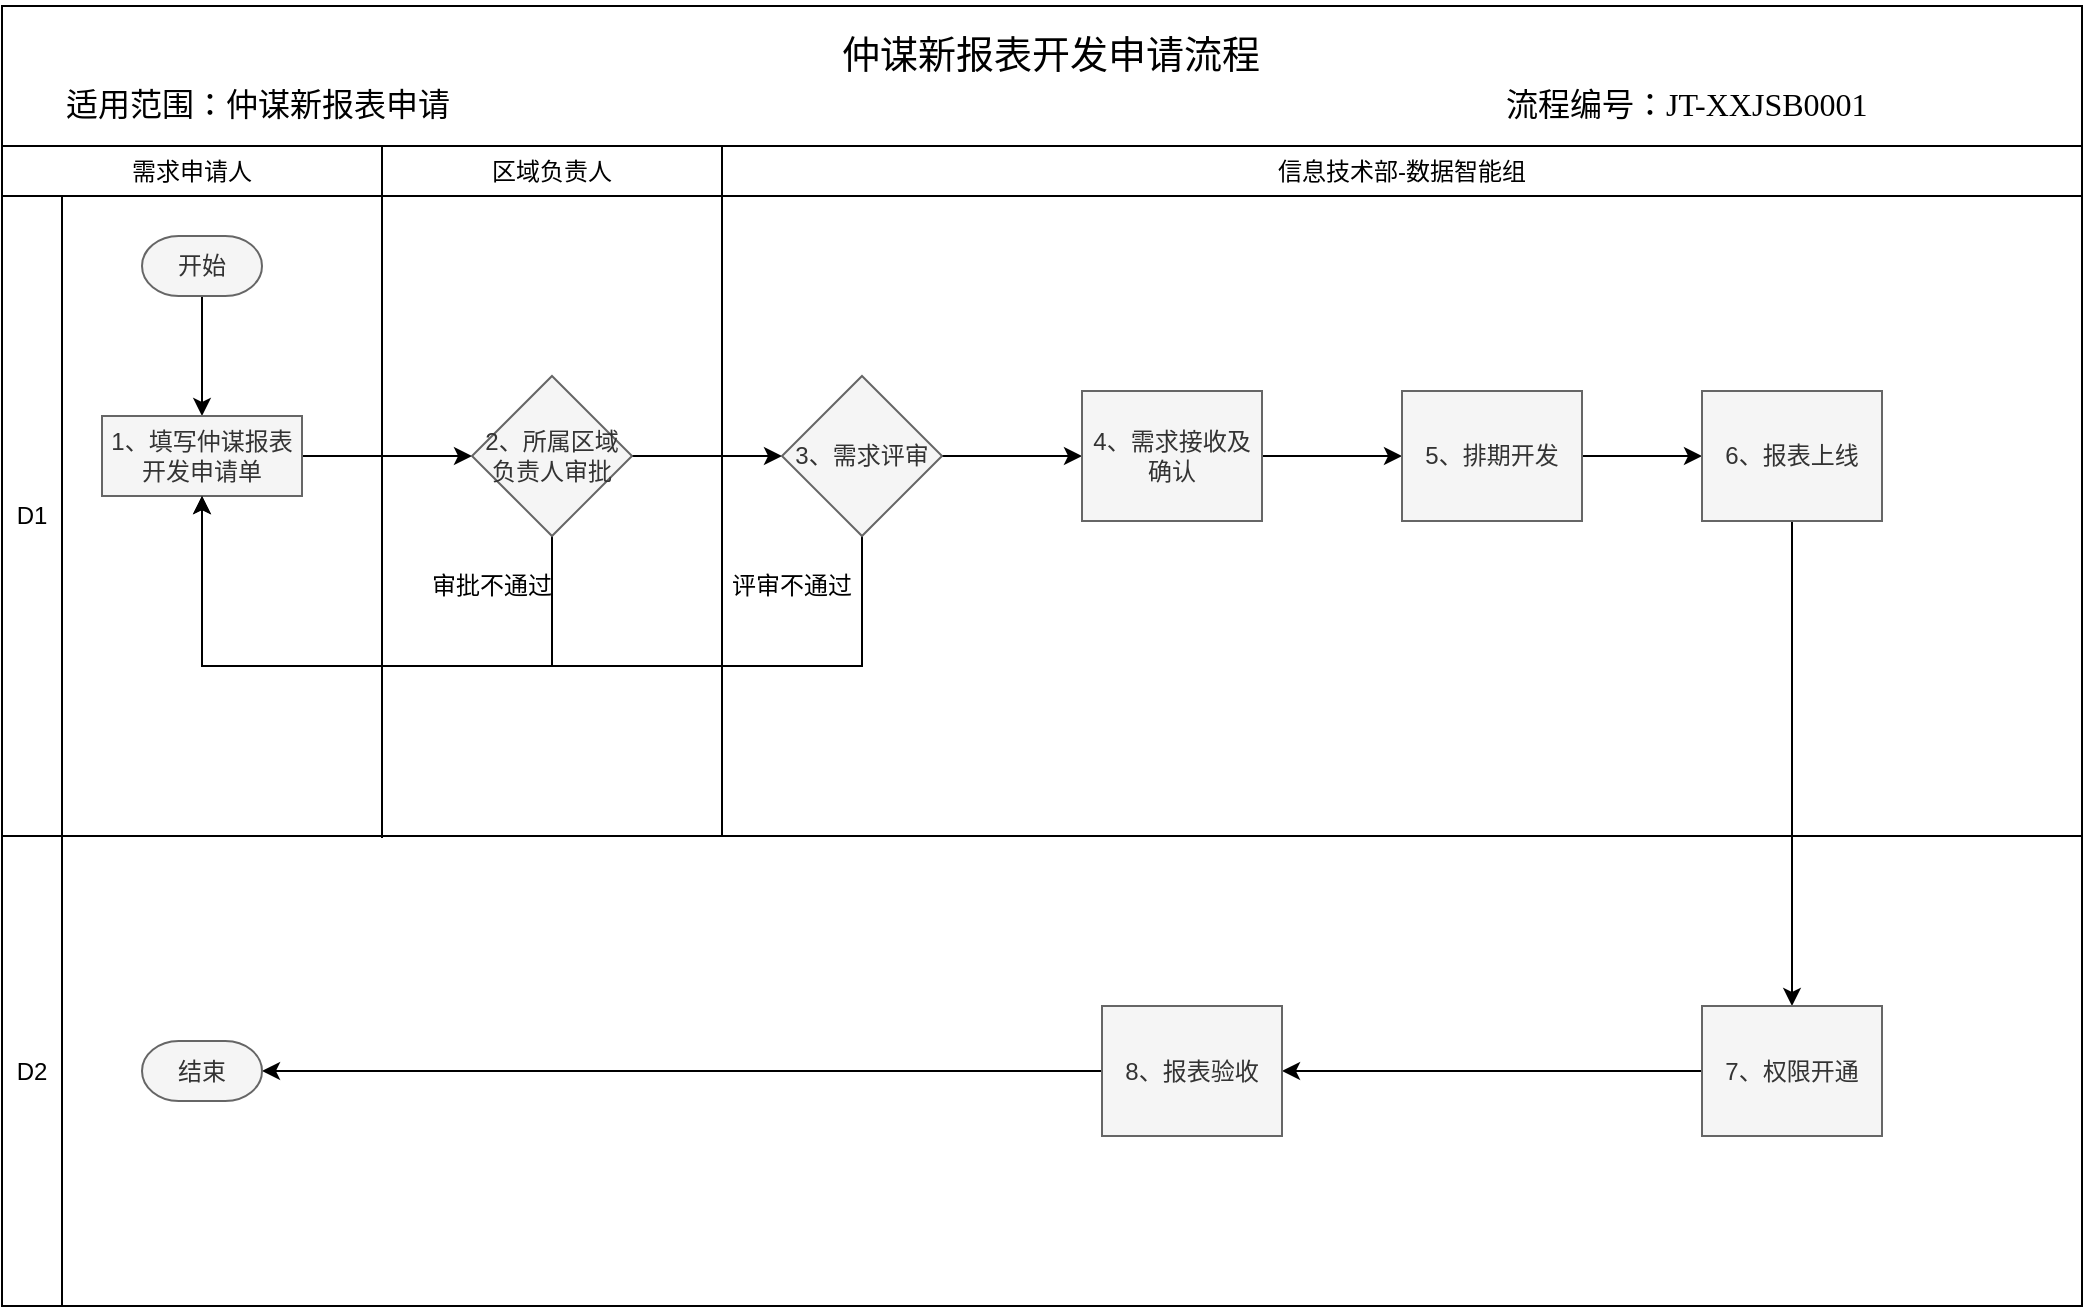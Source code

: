 <mxfile version="14.6.11" type="github" pages="3">
  <diagram id="u2uXBXgQpVOhXw65fqWF" name="新报表开发需求申请流程">
    <mxGraphModel dx="1426" dy="803" grid="1" gridSize="10" guides="1" tooltips="1" connect="1" arrows="1" fold="1" page="1" pageScale="1" pageWidth="1169" pageHeight="1654" math="0" shadow="0">
      <root>
        <mxCell id="0" />
        <mxCell id="1" parent="0" />
        <mxCell id="GYr_WQ7Ui339g3S2H9Wk-1" value="" style="rounded=0;whiteSpace=wrap;html=1;" vertex="1" parent="1">
          <mxGeometry x="110" y="135" width="1010" height="320" as="geometry" />
        </mxCell>
        <mxCell id="t-ILEGw8UZY0o8nZiPXd-1" value="" style="rounded=0;whiteSpace=wrap;html=1;" vertex="1" parent="1">
          <mxGeometry x="110" y="455" width="1010" height="235" as="geometry" />
        </mxCell>
        <mxCell id="t-ILEGw8UZY0o8nZiPXd-5" value="D1" style="rounded=0;whiteSpace=wrap;html=1;" vertex="1" parent="1">
          <mxGeometry x="80" y="135" width="30" height="320" as="geometry" />
        </mxCell>
        <mxCell id="t-ILEGw8UZY0o8nZiPXd-6" value="D2" style="rounded=0;whiteSpace=wrap;html=1;" vertex="1" parent="1">
          <mxGeometry x="80" y="455" width="30" height="235" as="geometry" />
        </mxCell>
        <mxCell id="t-ILEGw8UZY0o8nZiPXd-8" value="需求申请人" style="rounded=0;whiteSpace=wrap;html=1;" vertex="1" parent="1">
          <mxGeometry x="80" y="110" width="190" height="25" as="geometry" />
        </mxCell>
        <mxCell id="t-ILEGw8UZY0o8nZiPXd-11" value="信息技术部-数据智能组" style="rounded=0;whiteSpace=wrap;html=1;" vertex="1" parent="1">
          <mxGeometry x="440" y="110" width="680" height="25" as="geometry" />
        </mxCell>
        <mxCell id="t-ILEGw8UZY0o8nZiPXd-13" value="区域负责人" style="rounded=0;whiteSpace=wrap;html=1;" vertex="1" parent="1">
          <mxGeometry x="270" y="110" width="170" height="25" as="geometry" />
        </mxCell>
        <mxCell id="t-ILEGw8UZY0o8nZiPXd-18" style="edgeStyle=orthogonalEdgeStyle;rounded=0;orthogonalLoop=1;jettySize=auto;html=1;exitX=0.5;exitY=1;exitDx=0;exitDy=0;exitPerimeter=0;" edge="1" parent="1" source="t-ILEGw8UZY0o8nZiPXd-14" target="t-ILEGw8UZY0o8nZiPXd-16">
          <mxGeometry relative="1" as="geometry" />
        </mxCell>
        <mxCell id="t-ILEGw8UZY0o8nZiPXd-14" value="开始" style="strokeWidth=1;html=1;shape=mxgraph.flowchart.terminator;whiteSpace=wrap;fillColor=#f5f5f5;strokeColor=#666666;fontColor=#333333;" vertex="1" parent="1">
          <mxGeometry x="150" y="155" width="60" height="30" as="geometry" />
        </mxCell>
        <mxCell id="t-ILEGw8UZY0o8nZiPXd-22" style="edgeStyle=orthogonalEdgeStyle;rounded=0;orthogonalLoop=1;jettySize=auto;html=1;entryX=0;entryY=0.5;entryDx=0;entryDy=0;" edge="1" parent="1" source="t-ILEGw8UZY0o8nZiPXd-16" target="t-ILEGw8UZY0o8nZiPXd-19">
          <mxGeometry relative="1" as="geometry" />
        </mxCell>
        <mxCell id="t-ILEGw8UZY0o8nZiPXd-16" value="1、填写仲谋报表开发申请单" style="rounded=0;whiteSpace=wrap;html=1;strokeColor=#666666;strokeWidth=1;fillColor=#f5f5f5;fontColor=#333333;" vertex="1" parent="1">
          <mxGeometry x="130" y="245" width="100" height="40" as="geometry" />
        </mxCell>
        <mxCell id="t-ILEGw8UZY0o8nZiPXd-23" style="edgeStyle=orthogonalEdgeStyle;rounded=0;orthogonalLoop=1;jettySize=auto;html=1;entryX=0.5;entryY=1;entryDx=0;entryDy=0;" edge="1" parent="1" source="t-ILEGw8UZY0o8nZiPXd-19" target="t-ILEGw8UZY0o8nZiPXd-16">
          <mxGeometry relative="1" as="geometry">
            <Array as="points">
              <mxPoint x="355" y="370" />
              <mxPoint x="180" y="370" />
            </Array>
          </mxGeometry>
        </mxCell>
        <mxCell id="t-ILEGw8UZY0o8nZiPXd-32" style="edgeStyle=orthogonalEdgeStyle;rounded=0;orthogonalLoop=1;jettySize=auto;html=1;entryX=0;entryY=0.5;entryDx=0;entryDy=0;" edge="1" parent="1" source="t-ILEGw8UZY0o8nZiPXd-19">
          <mxGeometry relative="1" as="geometry">
            <mxPoint x="470" y="265" as="targetPoint" />
          </mxGeometry>
        </mxCell>
        <mxCell id="t-ILEGw8UZY0o8nZiPXd-19" value="2、所属区域负责人审批" style="rhombus;whiteSpace=wrap;html=1;strokeColor=#666666;strokeWidth=1;fillColor=#f5f5f5;fontColor=#333333;" vertex="1" parent="1">
          <mxGeometry x="315" y="225" width="80" height="80" as="geometry" />
        </mxCell>
        <mxCell id="t-ILEGw8UZY0o8nZiPXd-24" value="审批不通过" style="text;html=1;strokeColor=none;fillColor=none;align=center;verticalAlign=middle;whiteSpace=wrap;rounded=0;" vertex="1" parent="1">
          <mxGeometry x="290" y="320" width="70" height="20" as="geometry" />
        </mxCell>
        <mxCell id="t-ILEGw8UZY0o8nZiPXd-25" value="" style="endArrow=none;html=1;" edge="1" parent="1">
          <mxGeometry width="50" height="50" relative="1" as="geometry">
            <mxPoint x="270" y="456" as="sourcePoint" />
            <mxPoint x="270" y="116" as="targetPoint" />
          </mxGeometry>
        </mxCell>
        <mxCell id="t-ILEGw8UZY0o8nZiPXd-26" value="" style="endArrow=none;html=1;" edge="1" parent="1">
          <mxGeometry width="50" height="50" relative="1" as="geometry">
            <mxPoint x="440" y="455" as="sourcePoint" />
            <mxPoint x="440" y="115" as="targetPoint" />
          </mxGeometry>
        </mxCell>
        <mxCell id="t-ILEGw8UZY0o8nZiPXd-34" style="edgeStyle=orthogonalEdgeStyle;rounded=0;orthogonalLoop=1;jettySize=auto;html=1;entryX=0;entryY=0.5;entryDx=0;entryDy=0;exitX=1;exitY=0.5;exitDx=0;exitDy=0;" edge="1" parent="1" source="t-ILEGw8UZY0o8nZiPXd-35" target="t-ILEGw8UZY0o8nZiPXd-33">
          <mxGeometry relative="1" as="geometry">
            <mxPoint x="560" y="265" as="sourcePoint" />
          </mxGeometry>
        </mxCell>
        <mxCell id="t-ILEGw8UZY0o8nZiPXd-39" style="edgeStyle=orthogonalEdgeStyle;rounded=0;orthogonalLoop=1;jettySize=auto;html=1;entryX=0;entryY=0.5;entryDx=0;entryDy=0;" edge="1" parent="1" source="t-ILEGw8UZY0o8nZiPXd-33" target="t-ILEGw8UZY0o8nZiPXd-38">
          <mxGeometry relative="1" as="geometry" />
        </mxCell>
        <mxCell id="t-ILEGw8UZY0o8nZiPXd-33" value="4、需求接收及确认" style="rounded=0;whiteSpace=wrap;html=1;strokeColor=#666666;strokeWidth=1;fillColor=#f5f5f5;fontColor=#333333;" vertex="1" parent="1">
          <mxGeometry x="620" y="232.5" width="90" height="65" as="geometry" />
        </mxCell>
        <mxCell id="t-ILEGw8UZY0o8nZiPXd-36" style="edgeStyle=orthogonalEdgeStyle;rounded=0;orthogonalLoop=1;jettySize=auto;html=1;entryX=0.5;entryY=1;entryDx=0;entryDy=0;" edge="1" parent="1" source="t-ILEGw8UZY0o8nZiPXd-35" target="t-ILEGw8UZY0o8nZiPXd-16">
          <mxGeometry relative="1" as="geometry">
            <mxPoint x="180" y="290" as="targetPoint" />
            <Array as="points">
              <mxPoint x="510" y="370" />
              <mxPoint x="180" y="370" />
            </Array>
          </mxGeometry>
        </mxCell>
        <mxCell id="t-ILEGw8UZY0o8nZiPXd-35" value="3、需求评审" style="rhombus;whiteSpace=wrap;html=1;strokeColor=#666666;strokeWidth=1;fillColor=#f5f5f5;fontColor=#333333;" vertex="1" parent="1">
          <mxGeometry x="470" y="225" width="80" height="80" as="geometry" />
        </mxCell>
        <mxCell id="t-ILEGw8UZY0o8nZiPXd-37" value="评审不通过" style="text;html=1;strokeColor=none;fillColor=none;align=center;verticalAlign=middle;whiteSpace=wrap;rounded=0;" vertex="1" parent="1">
          <mxGeometry x="440" y="320" width="70" height="20" as="geometry" />
        </mxCell>
        <mxCell id="t-ILEGw8UZY0o8nZiPXd-42" style="edgeStyle=orthogonalEdgeStyle;rounded=0;orthogonalLoop=1;jettySize=auto;html=1;entryX=0;entryY=0.5;entryDx=0;entryDy=0;" edge="1" parent="1" source="t-ILEGw8UZY0o8nZiPXd-38" target="t-ILEGw8UZY0o8nZiPXd-40">
          <mxGeometry relative="1" as="geometry" />
        </mxCell>
        <mxCell id="t-ILEGw8UZY0o8nZiPXd-38" value="5、排期开发" style="rounded=0;whiteSpace=wrap;html=1;strokeColor=#666666;strokeWidth=1;fillColor=#f5f5f5;fontColor=#333333;" vertex="1" parent="1">
          <mxGeometry x="780" y="232.5" width="90" height="65" as="geometry" />
        </mxCell>
        <mxCell id="t-ILEGw8UZY0o8nZiPXd-44" style="edgeStyle=orthogonalEdgeStyle;rounded=0;orthogonalLoop=1;jettySize=auto;html=1;entryX=0.5;entryY=0;entryDx=0;entryDy=0;" edge="1" parent="1" source="t-ILEGw8UZY0o8nZiPXd-40" target="t-ILEGw8UZY0o8nZiPXd-43">
          <mxGeometry relative="1" as="geometry" />
        </mxCell>
        <mxCell id="t-ILEGw8UZY0o8nZiPXd-40" value="6、报表上线" style="rounded=0;whiteSpace=wrap;html=1;strokeColor=#666666;strokeWidth=1;fillColor=#f5f5f5;fontColor=#333333;" vertex="1" parent="1">
          <mxGeometry x="930" y="232.5" width="90" height="65" as="geometry" />
        </mxCell>
        <mxCell id="t-ILEGw8UZY0o8nZiPXd-46" style="edgeStyle=orthogonalEdgeStyle;rounded=0;orthogonalLoop=1;jettySize=auto;html=1;" edge="1" parent="1" source="t-ILEGw8UZY0o8nZiPXd-43" target="t-ILEGw8UZY0o8nZiPXd-45">
          <mxGeometry relative="1" as="geometry" />
        </mxCell>
        <mxCell id="t-ILEGw8UZY0o8nZiPXd-43" value="7、权限开通" style="rounded=0;whiteSpace=wrap;html=1;strokeColor=#666666;strokeWidth=1;fillColor=#f5f5f5;fontColor=#333333;" vertex="1" parent="1">
          <mxGeometry x="930" y="540" width="90" height="65" as="geometry" />
        </mxCell>
        <mxCell id="t-ILEGw8UZY0o8nZiPXd-53" style="edgeStyle=orthogonalEdgeStyle;rounded=0;orthogonalLoop=1;jettySize=auto;html=1;" edge="1" parent="1" source="t-ILEGw8UZY0o8nZiPXd-45" target="t-ILEGw8UZY0o8nZiPXd-48">
          <mxGeometry relative="1" as="geometry" />
        </mxCell>
        <mxCell id="t-ILEGw8UZY0o8nZiPXd-45" value="8、报表验收" style="rounded=0;whiteSpace=wrap;html=1;strokeColor=#666666;strokeWidth=1;fillColor=#f5f5f5;fontColor=#333333;" vertex="1" parent="1">
          <mxGeometry x="630" y="540" width="90" height="65" as="geometry" />
        </mxCell>
        <mxCell id="t-ILEGw8UZY0o8nZiPXd-48" value="结束" style="strokeWidth=1;html=1;shape=mxgraph.flowchart.terminator;whiteSpace=wrap;fillColor=#f5f5f5;strokeColor=#666666;fontColor=#333333;" vertex="1" parent="1">
          <mxGeometry x="150" y="557.5" width="60" height="30" as="geometry" />
        </mxCell>
        <mxCell id="t-ILEGw8UZY0o8nZiPXd-54" value="" style="group" vertex="1" connectable="0" parent="1">
          <mxGeometry x="80" y="40" width="1040" height="70" as="geometry" />
        </mxCell>
        <mxCell id="t-ILEGw8UZY0o8nZiPXd-55" value="" style="group" vertex="1" connectable="0" parent="t-ILEGw8UZY0o8nZiPXd-54">
          <mxGeometry width="1040" height="70" as="geometry" />
        </mxCell>
        <mxCell id="VUaYPlYSGEVX0YOZS-35-1" value="" style="rounded=0;whiteSpace=wrap;html=1;" parent="t-ILEGw8UZY0o8nZiPXd-55" vertex="1">
          <mxGeometry width="1040" height="70" as="geometry" />
        </mxCell>
        <mxCell id="t-ILEGw8UZY0o8nZiPXd-2" value="&lt;p class=&quot;MsoNormal&quot; style=&quot;margin-bottom: 8pt ; line-height: 15.693px ; font-family: &amp;#34;calibri&amp;#34; ; font-size: 19px&quot;&gt;&lt;span&gt;仲谋新报表开发申请&lt;/span&gt;&lt;span&gt;&lt;font face=&quot;宋体&quot; style=&quot;font-size: 19px&quot;&gt;流程&lt;/font&gt;&lt;/span&gt;&lt;/p&gt;" style="text;html=1;strokeColor=none;fillColor=none;align=left;verticalAlign=middle;whiteSpace=wrap;rounded=0;" vertex="1" parent="t-ILEGw8UZY0o8nZiPXd-55">
          <mxGeometry x="417.5" y="10" width="235" height="20" as="geometry" />
        </mxCell>
        <mxCell id="t-ILEGw8UZY0o8nZiPXd-3" value="&lt;p class=&quot;MsoNormal&quot; style=&quot;margin-bottom: 8pt ; line-height: 15.693px ; font-family: &amp;#34;calibri&amp;#34;&quot;&gt;&lt;span style=&quot;font-size: 16px&quot;&gt;适用范围：仲谋新报表申请&lt;/span&gt;&lt;/p&gt;" style="text;html=1;strokeColor=none;fillColor=none;align=left;verticalAlign=middle;whiteSpace=wrap;rounded=0;" vertex="1" parent="t-ILEGw8UZY0o8nZiPXd-55">
          <mxGeometry x="30" y="40" width="220" height="20" as="geometry" />
        </mxCell>
        <mxCell id="t-ILEGw8UZY0o8nZiPXd-4" value="&lt;p class=&quot;MsoNormal&quot; style=&quot;margin-bottom: 8pt ; line-height: 15.693px ; font-family: &amp;#34;calibri&amp;#34;&quot;&gt;&lt;span style=&quot;font-size: 16px&quot;&gt;流程编号：JT-XXJSB0001&lt;/span&gt;&lt;/p&gt;" style="text;html=1;strokeColor=none;fillColor=none;align=left;verticalAlign=middle;whiteSpace=wrap;rounded=0;" vertex="1" parent="t-ILEGw8UZY0o8nZiPXd-55">
          <mxGeometry x="750" y="40" width="210" height="20" as="geometry" />
        </mxCell>
      </root>
    </mxGraphModel>
  </diagram>
  <diagram id="3BYtkL_G5EET26jgun21" name="现有报表修改申请流程">
    <mxGraphModel dx="1426" dy="803" grid="1" gridSize="10" guides="1" tooltips="1" connect="1" arrows="1" fold="1" page="1" pageScale="1" pageWidth="1169" pageHeight="1654" math="0" shadow="0">
      <root>
        <mxCell id="NCF4tcWcs3JPyOawOPhI-0" />
        <mxCell id="NCF4tcWcs3JPyOawOPhI-1" parent="NCF4tcWcs3JPyOawOPhI-0" />
      </root>
    </mxGraphModel>
  </diagram>
  <diagram id="7l5fXJxzgoj-WyXv7Beu" name="临时数据需求申请流程">
    <mxGraphModel dx="1426" dy="803" grid="1" gridSize="10" guides="1" tooltips="1" connect="1" arrows="1" fold="1" page="1" pageScale="1" pageWidth="1169" pageHeight="1654" math="0" shadow="0">
      <root>
        <mxCell id="SBYf-GrupjFr-2gO59wo-0" />
        <mxCell id="SBYf-GrupjFr-2gO59wo-1" parent="SBYf-GrupjFr-2gO59wo-0" />
      </root>
    </mxGraphModel>
  </diagram>
</mxfile>
